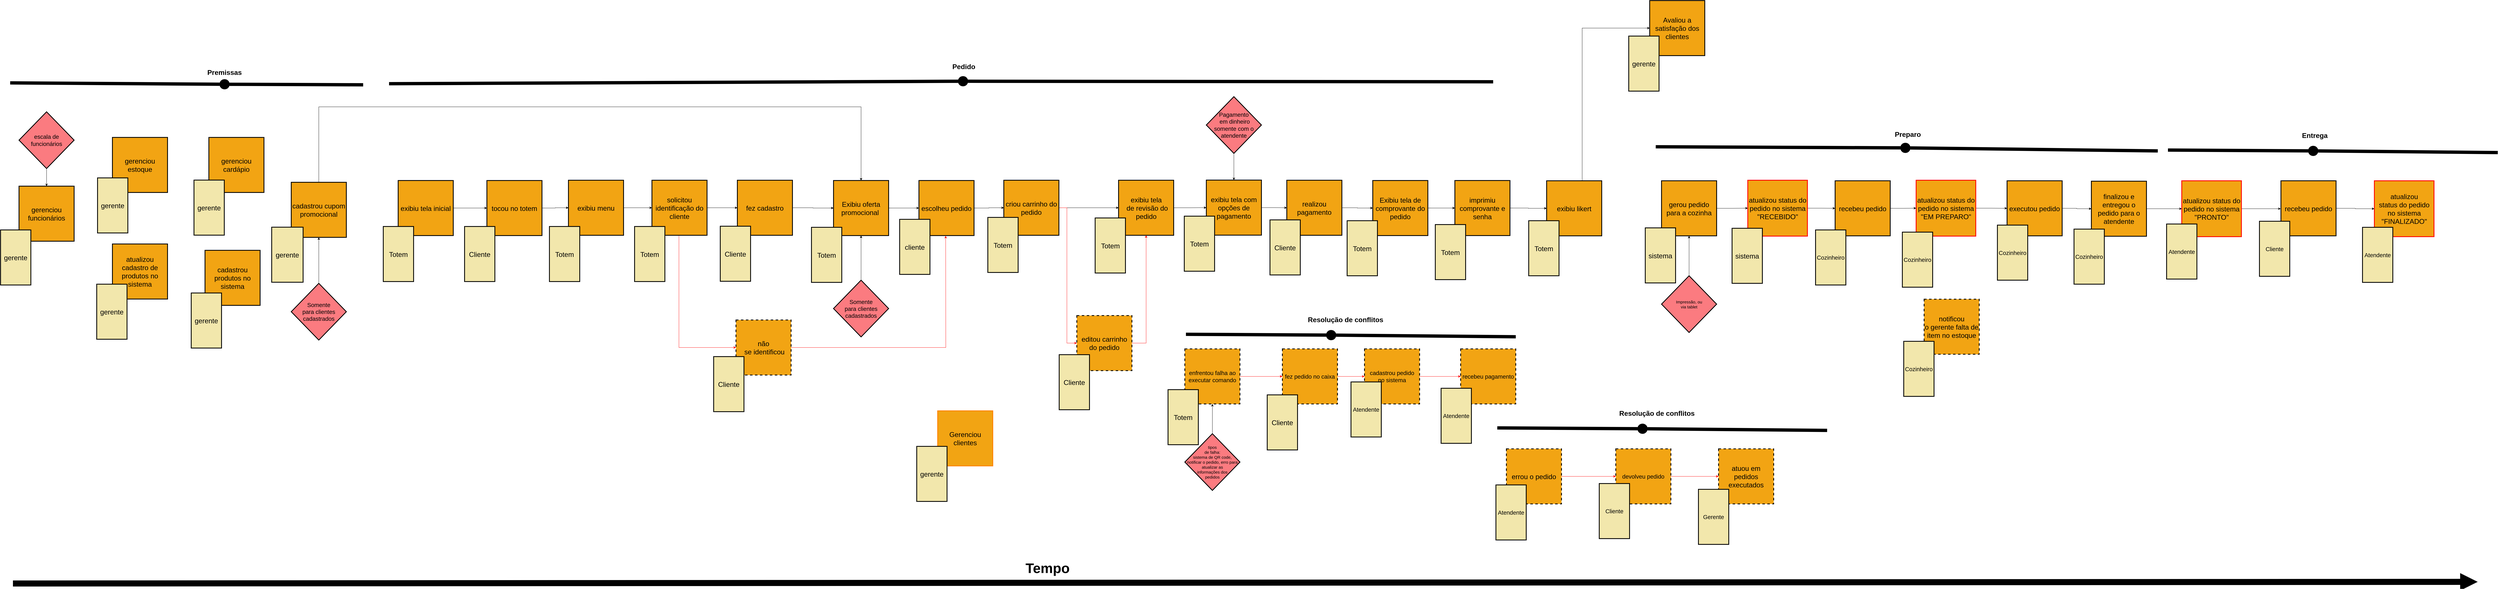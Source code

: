 <mxfile version="22.0.0" type="device">
  <diagram id="tcJoGeuxI8kGtLN16Q2e" name="Página-1">
    <mxGraphModel dx="16467" dy="5467" grid="0" gridSize="10" guides="1" tooltips="1" connect="1" arrows="1" fold="1" page="1" pageScale="1" pageWidth="1169" pageHeight="827" math="0" shadow="0">
      <root>
        <mxCell id="0" />
        <mxCell id="1" parent="0" />
        <mxCell id="pGkirFBkEj9R97IxPver-1" style="edgeStyle=orthogonalEdgeStyle;rounded=0;orthogonalLoop=1;jettySize=auto;html=1;" edge="1" parent="1" source="pGkirFBkEj9R97IxPver-3" target="pGkirFBkEj9R97IxPver-38">
          <mxGeometry relative="1" as="geometry" />
        </mxCell>
        <mxCell id="pGkirFBkEj9R97IxPver-2" style="edgeStyle=orthogonalEdgeStyle;rounded=0;orthogonalLoop=1;jettySize=auto;html=1;entryX=0;entryY=0.5;entryDx=0;entryDy=0;strokeColor=#FF0000;" edge="1" parent="1" source="pGkirFBkEj9R97IxPver-3" target="pGkirFBkEj9R97IxPver-40">
          <mxGeometry relative="1" as="geometry">
            <Array as="points">
              <mxPoint x="-3418" y="1303" />
            </Array>
          </mxGeometry>
        </mxCell>
        <mxCell id="pGkirFBkEj9R97IxPver-3" value="solicitou identificação do cliente" style="rounded=0;whiteSpace=wrap;html=1;fontSize=25;strokeWidth=3;fillColor=#f2a413;gradientColor=none;strokeColor=#000000;" vertex="1" parent="1">
          <mxGeometry x="-3516" y="695.5" width="200" height="200" as="geometry" />
        </mxCell>
        <mxCell id="pGkirFBkEj9R97IxPver-4" value="recebeu pagamento" style="rounded=0;whiteSpace=wrap;html=1;fontSize=21;strokeWidth=3;fillColor=#f2a413;fontStyle=0;strokeColor=#000000;dashed=1;" vertex="1" parent="1">
          <mxGeometry x="-581" y="1308" width="200" height="200" as="geometry" />
        </mxCell>
        <mxCell id="pGkirFBkEj9R97IxPver-5" style="edgeStyle=orthogonalEdgeStyle;rounded=0;orthogonalLoop=1;jettySize=auto;html=1;entryX=0;entryY=0.5;entryDx=0;entryDy=0;strokeColor=#FF0000;" edge="1" parent="1" source="pGkirFBkEj9R97IxPver-6" target="pGkirFBkEj9R97IxPver-4">
          <mxGeometry relative="1" as="geometry" />
        </mxCell>
        <mxCell id="pGkirFBkEj9R97IxPver-6" value="cadastrou pedido&lt;br&gt;no sistema" style="rounded=0;whiteSpace=wrap;html=1;fontSize=21;strokeWidth=3;fillColor=#f2a413;fontStyle=0;strokeColor=#000000;dashed=1;" vertex="1" parent="1">
          <mxGeometry x="-930" y="1308" width="200" height="200" as="geometry" />
        </mxCell>
        <mxCell id="pGkirFBkEj9R97IxPver-7" style="edgeStyle=orthogonalEdgeStyle;rounded=0;orthogonalLoop=1;jettySize=auto;html=1;" edge="1" parent="1" source="pGkirFBkEj9R97IxPver-8" target="pGkirFBkEj9R97IxPver-31">
          <mxGeometry relative="1" as="geometry" />
        </mxCell>
        <mxCell id="pGkirFBkEj9R97IxPver-8" value="recebeu pedido" style="rounded=0;whiteSpace=wrap;html=1;fontSize=25;strokeWidth=3;fillColor=#f2a413;fontStyle=0;strokeColor=#000000;" vertex="1" parent="1">
          <mxGeometry x="2396" y="697.5" width="200" height="200" as="geometry" />
        </mxCell>
        <mxCell id="pGkirFBkEj9R97IxPver-9" style="edgeStyle=orthogonalEdgeStyle;rounded=0;orthogonalLoop=1;jettySize=auto;html=1;entryX=0;entryY=0.5;entryDx=0;entryDy=0;" edge="1" parent="1" source="pGkirFBkEj9R97IxPver-10" target="pGkirFBkEj9R97IxPver-120">
          <mxGeometry relative="1" as="geometry" />
        </mxCell>
        <mxCell id="pGkirFBkEj9R97IxPver-10" value="&lt;div style=&quot;font-size: 25px&quot;&gt;&lt;span style=&quot;background-color: initial;&quot;&gt;exibiu tela inicial&lt;/span&gt;&lt;br&gt;&lt;/div&gt;" style="rounded=0;whiteSpace=wrap;html=1;fontSize=25;strokeWidth=3;fillColor=#f2a413;fontStyle=0;strokeColor=#000000;" vertex="1" parent="1">
          <mxGeometry x="-4437" y="696.5" width="200" height="200" as="geometry" />
        </mxCell>
        <mxCell id="pGkirFBkEj9R97IxPver-11" style="edgeStyle=orthogonalEdgeStyle;rounded=0;orthogonalLoop=1;jettySize=auto;html=1;entryX=0;entryY=0.5;entryDx=0;entryDy=0;strokeColor=#FF0000;" edge="1" parent="1" source="pGkirFBkEj9R97IxPver-12" target="pGkirFBkEj9R97IxPver-56">
          <mxGeometry relative="1" as="geometry" />
        </mxCell>
        <mxCell id="pGkirFBkEj9R97IxPver-12" value="devolveu pedido" style="rounded=0;whiteSpace=wrap;html=1;fontSize=21;strokeWidth=3;fillColor=#f2a413;fontStyle=0;strokeColor=#000000;dashed=1;" vertex="1" parent="1">
          <mxGeometry x="-18" y="1671" width="200" height="200" as="geometry" />
        </mxCell>
        <mxCell id="pGkirFBkEj9R97IxPver-13" value="&lt;div style=&quot;font-size: 25px;&quot;&gt;atualizou cadastro de produtos no sistema&lt;/div&gt;" style="rounded=0;whiteSpace=wrap;html=1;fontSize=25;strokeWidth=3;fillColor=#f2a413;fontStyle=0;strokeColor=#000000;" vertex="1" parent="1">
          <mxGeometry x="-5474" y="927" width="200" height="200" as="geometry" />
        </mxCell>
        <mxCell id="pGkirFBkEj9R97IxPver-14" style="edgeStyle=orthogonalEdgeStyle;rounded=0;orthogonalLoop=1;jettySize=auto;html=1;entryX=0;entryY=0.5;entryDx=0;entryDy=0;" edge="1" parent="1" source="pGkirFBkEj9R97IxPver-15" target="pGkirFBkEj9R97IxPver-46">
          <mxGeometry relative="1" as="geometry" />
        </mxCell>
        <mxCell id="pGkirFBkEj9R97IxPver-15" value="&lt;div style=&quot;font-size: 25px;&quot;&gt;Exibiu tela de comprovante do pedido&lt;/div&gt;" style="rounded=0;whiteSpace=wrap;html=1;fontSize=25;strokeWidth=3;fillColor=#f2a413;fontStyle=0;strokeColor=#000000;" vertex="1" parent="1">
          <mxGeometry x="-900" y="696.5" width="200" height="200" as="geometry" />
        </mxCell>
        <mxCell id="pGkirFBkEj9R97IxPver-16" value="notificou &lt;br&gt;o gerente falta de item no estoque" style="rounded=0;whiteSpace=wrap;html=1;fontSize=25;strokeWidth=3;fillColor=#f2a413;fontStyle=0;dashed=1;" vertex="1" parent="1">
          <mxGeometry x="1101" y="1127.5" width="200" height="200" as="geometry" />
        </mxCell>
        <mxCell id="pGkirFBkEj9R97IxPver-17" style="edgeStyle=orthogonalEdgeStyle;rounded=0;orthogonalLoop=1;jettySize=auto;html=1;" edge="1" parent="1" source="pGkirFBkEj9R97IxPver-18" target="pGkirFBkEj9R97IxPver-131">
          <mxGeometry relative="1" as="geometry" />
        </mxCell>
        <mxCell id="pGkirFBkEj9R97IxPver-18" value="Exibiu oferta promocional&amp;nbsp;" style="rounded=0;whiteSpace=wrap;html=1;fontSize=25;strokeWidth=3;fillColor=#f2a413;fontStyle=0;strokeColor=#000000;" vertex="1" parent="1">
          <mxGeometry x="-2857" y="696.5" width="200" height="200" as="geometry" />
        </mxCell>
        <mxCell id="pGkirFBkEj9R97IxPver-19" style="edgeStyle=orthogonalEdgeStyle;rounded=0;orthogonalLoop=1;jettySize=auto;html=1;entryX=0;entryY=0.5;entryDx=0;entryDy=0;strokeColor=#FF0000;" edge="1" parent="1" source="pGkirFBkEj9R97IxPver-20" target="pGkirFBkEj9R97IxPver-143">
          <mxGeometry relative="1" as="geometry" />
        </mxCell>
        <mxCell id="pGkirFBkEj9R97IxPver-20" value="enfrentou falha ao executar comando" style="rounded=0;whiteSpace=wrap;html=1;fontSize=21;strokeWidth=3;fillColor=#f2a413;fontStyle=0;strokeColor=#000000;dashed=1;" vertex="1" parent="1">
          <mxGeometry x="-1582" y="1308" width="200" height="200" as="geometry" />
        </mxCell>
        <mxCell id="pGkirFBkEj9R97IxPver-21" style="edgeStyle=orthogonalEdgeStyle;rounded=0;orthogonalLoop=1;jettySize=auto;html=1;entryX=0.5;entryY=1;entryDx=0;entryDy=0;strokeColor=#FF0000;" edge="1" parent="1" source="pGkirFBkEj9R97IxPver-22" target="pGkirFBkEj9R97IxPver-44">
          <mxGeometry relative="1" as="geometry">
            <Array as="points">
              <mxPoint x="-1722" y="1287" />
            </Array>
          </mxGeometry>
        </mxCell>
        <mxCell id="pGkirFBkEj9R97IxPver-22" value="&lt;div style=&quot;font-size: 25px;&quot;&gt;editou carrinho do pedido&lt;/div&gt;" style="rounded=0;whiteSpace=wrap;html=1;fontSize=25;strokeWidth=3;fillColor=#f2a413;fontStyle=0;strokeColor=#000000;dashed=1;" vertex="1" parent="1">
          <mxGeometry x="-1974" y="1187" width="200" height="200" as="geometry" />
        </mxCell>
        <mxCell id="pGkirFBkEj9R97IxPver-23" style="edgeStyle=orthogonalEdgeStyle;rounded=0;orthogonalLoop=1;jettySize=auto;html=1;" edge="1" parent="1" source="pGkirFBkEj9R97IxPver-24" target="pGkirFBkEj9R97IxPver-3">
          <mxGeometry relative="1" as="geometry" />
        </mxCell>
        <mxCell id="pGkirFBkEj9R97IxPver-24" value="exibiu menu" style="rounded=0;whiteSpace=wrap;html=1;fontSize=25;strokeWidth=3;fillColor=#f2a413;fontStyle=0;strokeColor=#000000;" vertex="1" parent="1">
          <mxGeometry x="-3819" y="695.5" width="200" height="200" as="geometry" />
        </mxCell>
        <mxCell id="pGkirFBkEj9R97IxPver-25" style="edgeStyle=orthogonalEdgeStyle;rounded=0;orthogonalLoop=1;jettySize=auto;html=1;" edge="1" parent="1" source="pGkirFBkEj9R97IxPver-26" target="pGkirFBkEj9R97IxPver-61">
          <mxGeometry relative="1" as="geometry" />
        </mxCell>
        <mxCell id="pGkirFBkEj9R97IxPver-26" value="atualizou&amp;nbsp;status do pedido no sistema&lt;br&gt;&quot;RECEBIDO&quot;" style="rounded=0;whiteSpace=wrap;html=1;fontSize=25;strokeWidth=3;fillColor=#f2a413;strokeColor=#FF0000;fontStyle=0" vertex="1" parent="1">
          <mxGeometry x="461" y="695.5" width="216.5" height="203" as="geometry" />
        </mxCell>
        <mxCell id="pGkirFBkEj9R97IxPver-27" style="edgeStyle=orthogonalEdgeStyle;rounded=0;orthogonalLoop=1;jettySize=auto;html=1;entryX=0;entryY=0.5;entryDx=0;entryDy=0;" edge="1" parent="1" source="pGkirFBkEj9R97IxPver-28" target="pGkirFBkEj9R97IxPver-59">
          <mxGeometry relative="1" as="geometry" />
        </mxCell>
        <mxCell id="pGkirFBkEj9R97IxPver-28" value="atualizou&amp;nbsp;status do pedido no sistema&lt;br&gt;&quot;EM PREPARO&quot;" style="rounded=0;whiteSpace=wrap;html=1;fontSize=25;strokeWidth=3;fillColor=#f2a413;strokeColor=#FF0000;fontStyle=0" vertex="1" parent="1">
          <mxGeometry x="1072" y="695.5" width="216.5" height="203" as="geometry" />
        </mxCell>
        <mxCell id="pGkirFBkEj9R97IxPver-29" style="edgeStyle=orthogonalEdgeStyle;rounded=0;orthogonalLoop=1;jettySize=auto;html=1;" edge="1" parent="1" source="pGkirFBkEj9R97IxPver-30">
          <mxGeometry relative="1" as="geometry">
            <mxPoint x="2395.0" y="799" as="targetPoint" />
          </mxGeometry>
        </mxCell>
        <mxCell id="pGkirFBkEj9R97IxPver-30" value="atualizou status do pedido no sistema&lt;br&gt;&quot;PRONTO&quot;" style="rounded=0;whiteSpace=wrap;html=1;fontSize=25;strokeWidth=3;fillColor=#f2a413;strokeColor=#FF0000;fontStyle=0" vertex="1" parent="1">
          <mxGeometry x="2036" y="697.5" width="216.5" height="203" as="geometry" />
        </mxCell>
        <mxCell id="pGkirFBkEj9R97IxPver-31" value="atualizou&lt;br&gt;status do pedido no sistema&lt;br&gt;&quot;FINALIZADO&quot;" style="rounded=0;whiteSpace=wrap;html=1;fontSize=25;strokeWidth=3;fillColor=#f2a413;strokeColor=#FF0000;fontStyle=0" vertex="1" parent="1">
          <mxGeometry x="2735" y="697.5" width="216.5" height="203" as="geometry" />
        </mxCell>
        <mxCell id="pGkirFBkEj9R97IxPver-32" style="edgeStyle=orthogonalEdgeStyle;rounded=0;orthogonalLoop=1;jettySize=auto;html=1;entryX=0;entryY=0.5;entryDx=0;entryDy=0;" edge="1" parent="1" source="pGkirFBkEj9R97IxPver-33" target="pGkirFBkEj9R97IxPver-101">
          <mxGeometry relative="1" as="geometry">
            <Array as="points">
              <mxPoint x="-140" y="143" />
            </Array>
          </mxGeometry>
        </mxCell>
        <mxCell id="pGkirFBkEj9R97IxPver-33" value="exibiu likert" style="rounded=0;whiteSpace=wrap;html=1;fontSize=25;strokeWidth=3;fillColor=#f2a413;fontStyle=0;strokeColor=#000000;" vertex="1" parent="1">
          <mxGeometry x="-269" y="697.5" width="200" height="200" as="geometry" />
        </mxCell>
        <mxCell id="pGkirFBkEj9R97IxPver-34" value="Gerenciou&lt;br&gt;clientes" style="rounded=0;whiteSpace=wrap;html=1;fontSize=25;strokeWidth=3;fillColor=#f2a413;fontStyle=0;strokeColor=#FF8000;" vertex="1" parent="1">
          <mxGeometry x="-2479" y="1533" width="200" height="200" as="geometry" />
        </mxCell>
        <mxCell id="pGkirFBkEj9R97IxPver-35" style="edgeStyle=orthogonalEdgeStyle;rounded=0;orthogonalLoop=1;jettySize=auto;html=1;entryX=0;entryY=0.5;entryDx=0;entryDy=0;" edge="1" parent="1" source="pGkirFBkEj9R97IxPver-36" target="pGkirFBkEj9R97IxPver-30">
          <mxGeometry relative="1" as="geometry" />
        </mxCell>
        <mxCell id="pGkirFBkEj9R97IxPver-36" value="finalizou e entregou o pedido para o atendente" style="rounded=0;whiteSpace=wrap;html=1;fontSize=25;strokeWidth=3;fillColor=#f2a413;fontStyle=0;strokeColor=#000000;" vertex="1" parent="1">
          <mxGeometry x="1708" y="699" width="200" height="200" as="geometry" />
        </mxCell>
        <mxCell id="pGkirFBkEj9R97IxPver-37" style="edgeStyle=orthogonalEdgeStyle;rounded=0;orthogonalLoop=1;jettySize=auto;html=1;" edge="1" parent="1" source="pGkirFBkEj9R97IxPver-38" target="pGkirFBkEj9R97IxPver-18">
          <mxGeometry relative="1" as="geometry" />
        </mxCell>
        <mxCell id="pGkirFBkEj9R97IxPver-38" value="fez cadastro" style="rounded=0;whiteSpace=wrap;html=1;fontSize=25;strokeWidth=3;fillColor=#f2a413;strokeColor=#000000;" vertex="1" parent="1">
          <mxGeometry x="-3206" y="695.5" width="200" height="200" as="geometry" />
        </mxCell>
        <mxCell id="pGkirFBkEj9R97IxPver-39" style="edgeStyle=orthogonalEdgeStyle;rounded=0;orthogonalLoop=1;jettySize=auto;html=1;strokeColor=#FF0000;" edge="1" parent="1" source="pGkirFBkEj9R97IxPver-40">
          <mxGeometry relative="1" as="geometry">
            <mxPoint x="-2450.0" y="897.5" as="targetPoint" />
          </mxGeometry>
        </mxCell>
        <mxCell id="pGkirFBkEj9R97IxPver-40" value="não&lt;br&gt;&amp;nbsp;se identificou" style="rounded=0;whiteSpace=wrap;html=1;fontSize=25;strokeWidth=3;fillColor=#f2a413;strokeColor=#000000;dashed=1;" vertex="1" parent="1">
          <mxGeometry x="-3211" y="1203" width="200" height="200" as="geometry" />
        </mxCell>
        <mxCell id="pGkirFBkEj9R97IxPver-41" style="edgeStyle=orthogonalEdgeStyle;rounded=0;orthogonalLoop=1;jettySize=auto;html=1;" edge="1" parent="1" source="pGkirFBkEj9R97IxPver-42" target="pGkirFBkEj9R97IxPver-15">
          <mxGeometry relative="1" as="geometry" />
        </mxCell>
        <mxCell id="pGkirFBkEj9R97IxPver-42" value="realizou pagamento" style="rounded=0;whiteSpace=wrap;html=1;fontSize=25;strokeWidth=3;fillColor=#f2a413;strokeColor=#000000;" vertex="1" parent="1">
          <mxGeometry x="-1212" y="695.5" width="200" height="200" as="geometry" />
        </mxCell>
        <mxCell id="pGkirFBkEj9R97IxPver-43" style="edgeStyle=orthogonalEdgeStyle;rounded=0;orthogonalLoop=1;jettySize=auto;html=1;entryX=0;entryY=0.5;entryDx=0;entryDy=0;" edge="1" parent="1" source="pGkirFBkEj9R97IxPver-44" target="pGkirFBkEj9R97IxPver-48">
          <mxGeometry relative="1" as="geometry" />
        </mxCell>
        <mxCell id="pGkirFBkEj9R97IxPver-44" value="exibiu tela&lt;br&gt;&amp;nbsp;de revisão do pedido" style="rounded=0;whiteSpace=wrap;html=1;fontSize=25;strokeWidth=3;fillColor=#f2a413;strokeColor=#000000;" vertex="1" parent="1">
          <mxGeometry x="-1822.5" y="695.5" width="200" height="200" as="geometry" />
        </mxCell>
        <mxCell id="pGkirFBkEj9R97IxPver-45" style="edgeStyle=orthogonalEdgeStyle;rounded=0;orthogonalLoop=1;jettySize=auto;html=1;" edge="1" parent="1" source="pGkirFBkEj9R97IxPver-46" target="pGkirFBkEj9R97IxPver-33">
          <mxGeometry relative="1" as="geometry" />
        </mxCell>
        <mxCell id="pGkirFBkEj9R97IxPver-46" value="imprimiu comprovante e senha" style="rounded=0;whiteSpace=wrap;html=1;fontSize=25;strokeWidth=3;fillColor=#f2a413;strokeColor=#000000;" vertex="1" parent="1">
          <mxGeometry x="-602" y="696.5" width="200" height="200" as="geometry" />
        </mxCell>
        <mxCell id="pGkirFBkEj9R97IxPver-47" style="edgeStyle=orthogonalEdgeStyle;rounded=0;orthogonalLoop=1;jettySize=auto;html=1;" edge="1" parent="1" source="pGkirFBkEj9R97IxPver-48" target="pGkirFBkEj9R97IxPver-42">
          <mxGeometry relative="1" as="geometry" />
        </mxCell>
        <mxCell id="pGkirFBkEj9R97IxPver-48" value="exibiu tela com opções de pagamento" style="rounded=0;whiteSpace=wrap;html=1;fontSize=25;strokeWidth=3;fillColor=#f2a413;strokeColor=#000000;" vertex="1" parent="1">
          <mxGeometry x="-1504" y="695" width="200" height="200" as="geometry" />
        </mxCell>
        <mxCell id="pGkirFBkEj9R97IxPver-49" style="edgeStyle=orthogonalEdgeStyle;rounded=0;orthogonalLoop=1;jettySize=auto;html=1;" edge="1" parent="1" source="pGkirFBkEj9R97IxPver-50" target="pGkirFBkEj9R97IxPver-26">
          <mxGeometry relative="1" as="geometry" />
        </mxCell>
        <mxCell id="pGkirFBkEj9R97IxPver-50" value="gerou pedido para a cozinha" style="rounded=0;whiteSpace=wrap;html=1;fontSize=25;strokeWidth=3;fillColor=#f2a413;strokeColor=#000000;" vertex="1" parent="1">
          <mxGeometry x="148" y="697.5" width="200" height="200" as="geometry" />
        </mxCell>
        <mxCell id="pGkirFBkEj9R97IxPver-51" style="edgeStyle=orthogonalEdgeStyle;rounded=0;orthogonalLoop=1;jettySize=auto;html=1;strokeColor=#FF0000;" edge="1" parent="1" source="pGkirFBkEj9R97IxPver-52" target="pGkirFBkEj9R97IxPver-12">
          <mxGeometry relative="1" as="geometry" />
        </mxCell>
        <mxCell id="pGkirFBkEj9R97IxPver-52" value="errou o pedido" style="rounded=0;whiteSpace=wrap;html=1;fontSize=25;strokeWidth=3;fillColor=#f2a413;dashed=1;" vertex="1" parent="1">
          <mxGeometry x="-415" y="1671" width="200" height="200" as="geometry" />
        </mxCell>
        <mxCell id="pGkirFBkEj9R97IxPver-53" style="edgeStyle=orthogonalEdgeStyle;rounded=0;orthogonalLoop=1;jettySize=auto;html=1;entryX=0.5;entryY=0;entryDx=0;entryDy=0;" edge="1" parent="1" source="pGkirFBkEj9R97IxPver-54" target="pGkirFBkEj9R97IxPver-18">
          <mxGeometry relative="1" as="geometry">
            <Array as="points">
              <mxPoint x="-4725" y="429" />
              <mxPoint x="-2757" y="429" />
            </Array>
          </mxGeometry>
        </mxCell>
        <mxCell id="pGkirFBkEj9R97IxPver-54" value="cadastrou cupom promocional" style="rounded=0;whiteSpace=wrap;html=1;fontSize=25;strokeWidth=3;fillColor=#f2a413;strokeColor=#000000;" vertex="1" parent="1">
          <mxGeometry x="-4825" y="703" width="200" height="200" as="geometry" />
        </mxCell>
        <mxCell id="pGkirFBkEj9R97IxPver-55" value="gerenciou funcionários" style="rounded=0;whiteSpace=wrap;html=1;fontSize=25;strokeWidth=3;fillColor=#f2a413;strokeColor=#000000;" vertex="1" parent="1">
          <mxGeometry x="-5813" y="717" width="200" height="200" as="geometry" />
        </mxCell>
        <mxCell id="pGkirFBkEj9R97IxPver-56" value="atuou em pedidos executados" style="rounded=0;whiteSpace=wrap;html=1;fontSize=25;strokeWidth=3;fillColor=#f2a413;dashed=1;" vertex="1" parent="1">
          <mxGeometry x="355" y="1671" width="200" height="200" as="geometry" />
        </mxCell>
        <mxCell id="pGkirFBkEj9R97IxPver-57" value="gerenciou estoque" style="rounded=0;whiteSpace=wrap;html=1;fontSize=25;strokeWidth=3;fillColor=#f2a413;strokeColor=#000000;" vertex="1" parent="1">
          <mxGeometry x="-5474" y="540" width="200" height="200" as="geometry" />
        </mxCell>
        <mxCell id="pGkirFBkEj9R97IxPver-58" style="edgeStyle=orthogonalEdgeStyle;rounded=0;orthogonalLoop=1;jettySize=auto;html=1;entryX=0;entryY=0.5;entryDx=0;entryDy=0;" edge="1" parent="1" source="pGkirFBkEj9R97IxPver-59" target="pGkirFBkEj9R97IxPver-36">
          <mxGeometry relative="1" as="geometry" />
        </mxCell>
        <mxCell id="pGkirFBkEj9R97IxPver-59" value="executou pedido" style="rounded=0;whiteSpace=wrap;html=1;fontSize=25;strokeWidth=3;fillColor=#f2a413;strokeColor=#000000;" vertex="1" parent="1">
          <mxGeometry x="1402" y="697.5" width="200" height="200" as="geometry" />
        </mxCell>
        <mxCell id="pGkirFBkEj9R97IxPver-60" style="edgeStyle=orthogonalEdgeStyle;rounded=0;orthogonalLoop=1;jettySize=auto;html=1;entryX=0;entryY=0.5;entryDx=0;entryDy=0;" edge="1" parent="1" source="pGkirFBkEj9R97IxPver-61" target="pGkirFBkEj9R97IxPver-28">
          <mxGeometry relative="1" as="geometry" />
        </mxCell>
        <mxCell id="pGkirFBkEj9R97IxPver-61" value="recebeu pedido" style="rounded=0;whiteSpace=wrap;html=1;fontSize=25;strokeWidth=3;fillColor=#f2a413;strokeColor=#000000;" vertex="1" parent="1">
          <mxGeometry x="778" y="697.5" width="200" height="200" as="geometry" />
        </mxCell>
        <mxCell id="pGkirFBkEj9R97IxPver-62" style="edgeStyle=orthogonalEdgeStyle;rounded=0;orthogonalLoop=1;jettySize=auto;html=1;entryX=0;entryY=0.5;entryDx=0;entryDy=0;" edge="1" parent="1" source="pGkirFBkEj9R97IxPver-64" target="pGkirFBkEj9R97IxPver-44">
          <mxGeometry relative="1" as="geometry" />
        </mxCell>
        <mxCell id="pGkirFBkEj9R97IxPver-63" style="edgeStyle=orthogonalEdgeStyle;rounded=0;orthogonalLoop=1;jettySize=auto;html=1;entryX=0;entryY=0.5;entryDx=0;entryDy=0;strokeColor=#FF0000;" edge="1" parent="1" source="pGkirFBkEj9R97IxPver-64" target="pGkirFBkEj9R97IxPver-22">
          <mxGeometry relative="1" as="geometry">
            <Array as="points">
              <mxPoint x="-2010" y="796" />
              <mxPoint x="-2010" y="1287" />
            </Array>
          </mxGeometry>
        </mxCell>
        <mxCell id="pGkirFBkEj9R97IxPver-64" value="criou carrinho do pedido" style="rounded=0;whiteSpace=wrap;html=1;fontSize=25;strokeWidth=3;fillColor=#f2a413;strokeColor=#000000;" vertex="1" parent="1">
          <mxGeometry x="-2239" y="695.5" width="200" height="200" as="geometry" />
        </mxCell>
        <mxCell id="pGkirFBkEj9R97IxPver-65" value="gerenciou cardápio" style="rounded=0;whiteSpace=wrap;html=1;fontSize=25;strokeWidth=3;fillColor=#f2a413;strokeColor=#000000;" vertex="1" parent="1">
          <mxGeometry x="-5124" y="540" width="200" height="200" as="geometry" />
        </mxCell>
        <mxCell id="pGkirFBkEj9R97IxPver-66" value="cadastrou produtos no sistema" style="rounded=0;whiteSpace=wrap;html=1;fontSize=25;strokeWidth=3;fillColor=#f2a413;strokeColor=#000000;" vertex="1" parent="1">
          <mxGeometry x="-5138" y="950" width="200" height="200" as="geometry" />
        </mxCell>
        <mxCell id="pGkirFBkEj9R97IxPver-67" value="gerente" style="rounded=0;whiteSpace=wrap;html=1;fontSize=25;strokeWidth=3;fillColor=#f2e7ac;" vertex="1" parent="1">
          <mxGeometry x="-5528" y="687" width="110" height="200" as="geometry" />
        </mxCell>
        <mxCell id="pGkirFBkEj9R97IxPver-68" value="gerente" style="rounded=0;whiteSpace=wrap;html=1;fontSize=25;strokeWidth=3;fillColor=#f2e7ac;" vertex="1" parent="1">
          <mxGeometry x="-5178" y="695" width="110" height="200" as="geometry" />
        </mxCell>
        <mxCell id="pGkirFBkEj9R97IxPver-69" value="gerente" style="rounded=0;whiteSpace=wrap;html=1;fontSize=25;strokeWidth=3;fillColor=#f2e7ac;" vertex="1" parent="1">
          <mxGeometry x="-5188" y="1105" width="110" height="200" as="geometry" />
        </mxCell>
        <mxCell id="pGkirFBkEj9R97IxPver-70" value="gerente" style="rounded=0;whiteSpace=wrap;html=1;fontSize=25;strokeWidth=3;fillColor=#f2e7ac;" vertex="1" parent="1">
          <mxGeometry x="-5531" y="1073" width="110" height="200" as="geometry" />
        </mxCell>
        <mxCell id="pGkirFBkEj9R97IxPver-71" value="Totem" style="rounded=0;whiteSpace=wrap;html=1;fontSize=25;strokeWidth=3;fillColor=#f2e7ac;" vertex="1" parent="1">
          <mxGeometry x="-4491" y="863.5" width="110" height="200" as="geometry" />
        </mxCell>
        <mxCell id="pGkirFBkEj9R97IxPver-72" value="Totem" style="rounded=0;whiteSpace=wrap;html=1;fontSize=25;strokeWidth=3;fillColor=#f2e7ac;" vertex="1" parent="1">
          <mxGeometry x="-3579" y="863.5" width="110" height="200" as="geometry" />
        </mxCell>
        <mxCell id="pGkirFBkEj9R97IxPver-73" value="Cliente" style="rounded=0;whiteSpace=wrap;html=1;fontSize=25;strokeWidth=3;fillColor=#f2e7ac;" vertex="1" parent="1">
          <mxGeometry x="-3268" y="862.5" width="110" height="200" as="geometry" />
        </mxCell>
        <mxCell id="pGkirFBkEj9R97IxPver-74" value="gerente" style="rounded=0;whiteSpace=wrap;html=1;fontSize=25;strokeWidth=3;fillColor=#f2e7ac;" vertex="1" parent="1">
          <mxGeometry x="-4896" y="866" width="114" height="200" as="geometry" />
        </mxCell>
        <mxCell id="pGkirFBkEj9R97IxPver-75" value="gerente" style="rounded=0;whiteSpace=wrap;html=1;fontSize=25;strokeWidth=3;fillColor=#f2e7ac;" vertex="1" parent="1">
          <mxGeometry x="-2555" y="1662" width="110" height="200" as="geometry" />
        </mxCell>
        <mxCell id="pGkirFBkEj9R97IxPver-76" value="gerente" style="rounded=0;whiteSpace=wrap;html=1;fontSize=25;strokeWidth=3;fillColor=#f2e7ac;" vertex="1" parent="1">
          <mxGeometry x="-5880" y="876" width="110" height="200" as="geometry" />
        </mxCell>
        <mxCell id="pGkirFBkEj9R97IxPver-77" value="Cliente" style="rounded=0;whiteSpace=wrap;html=1;fontSize=25;strokeWidth=3;fillColor=#f2e7ac;" vertex="1" parent="1">
          <mxGeometry x="-3292" y="1336" width="110" height="200" as="geometry" />
        </mxCell>
        <mxCell id="pGkirFBkEj9R97IxPver-78" value="Totem" style="rounded=0;whiteSpace=wrap;html=1;fontSize=25;strokeWidth=3;fillColor=#f2e7ac;" vertex="1" parent="1">
          <mxGeometry x="-2937" y="866.5" width="110" height="200" as="geometry" />
        </mxCell>
        <mxCell id="pGkirFBkEj9R97IxPver-79" style="edgeStyle=orthogonalEdgeStyle;rounded=0;orthogonalLoop=1;jettySize=auto;html=1;entryX=0.5;entryY=1;entryDx=0;entryDy=0;" edge="1" parent="1" source="pGkirFBkEj9R97IxPver-80" target="pGkirFBkEj9R97IxPver-18">
          <mxGeometry relative="1" as="geometry" />
        </mxCell>
        <mxCell id="pGkirFBkEj9R97IxPver-80" value="Somente &lt;br&gt;para clientes &lt;br&gt;cadastrados" style="rhombus;whiteSpace=wrap;html=1;fontSize=21;strokeWidth=3;fillColor=#fb7b80;" vertex="1" parent="1">
          <mxGeometry x="-2857" y="1058.5" width="200" height="206" as="geometry" />
        </mxCell>
        <mxCell id="pGkirFBkEj9R97IxPver-81" style="edgeStyle=orthogonalEdgeStyle;rounded=0;orthogonalLoop=1;jettySize=auto;html=1;" edge="1" parent="1" source="pGkirFBkEj9R97IxPver-82" target="pGkirFBkEj9R97IxPver-54">
          <mxGeometry relative="1" as="geometry" />
        </mxCell>
        <mxCell id="pGkirFBkEj9R97IxPver-82" value="Somente &lt;br&gt;para clientes &lt;br&gt;cadastrados" style="rhombus;whiteSpace=wrap;html=1;fontSize=21;strokeWidth=3;fillColor=#fb7b80;" vertex="1" parent="1">
          <mxGeometry x="-4825" y="1070" width="200" height="206" as="geometry" />
        </mxCell>
        <mxCell id="pGkirFBkEj9R97IxPver-83" style="edgeStyle=orthogonalEdgeStyle;rounded=0;orthogonalLoop=1;jettySize=auto;html=1;" edge="1" parent="1" source="pGkirFBkEj9R97IxPver-84" target="pGkirFBkEj9R97IxPver-55">
          <mxGeometry relative="1" as="geometry" />
        </mxCell>
        <mxCell id="pGkirFBkEj9R97IxPver-84" value="escala de funcionários" style="rhombus;whiteSpace=wrap;html=1;fontSize=21;strokeWidth=3;fillColor=#fb7b80;" vertex="1" parent="1">
          <mxGeometry x="-5813" y="447" width="200" height="206" as="geometry" />
        </mxCell>
        <mxCell id="pGkirFBkEj9R97IxPver-85" value="Totem" style="rounded=0;whiteSpace=wrap;html=1;fontSize=25;strokeWidth=3;fillColor=#f2e7ac;" vertex="1" parent="1">
          <mxGeometry x="-2297" y="830.5" width="110" height="200" as="geometry" />
        </mxCell>
        <mxCell id="pGkirFBkEj9R97IxPver-86" value="Totem" style="rounded=0;whiteSpace=wrap;html=1;fontSize=25;strokeWidth=3;fillColor=#f2e7ac;" vertex="1" parent="1">
          <mxGeometry x="-1907.5" y="832.5" width="110" height="200" as="geometry" />
        </mxCell>
        <mxCell id="pGkirFBkEj9R97IxPver-87" style="edgeStyle=orthogonalEdgeStyle;rounded=0;orthogonalLoop=1;jettySize=auto;html=1;" edge="1" parent="1" source="pGkirFBkEj9R97IxPver-88" target="pGkirFBkEj9R97IxPver-20">
          <mxGeometry relative="1" as="geometry" />
        </mxCell>
        <mxCell id="pGkirFBkEj9R97IxPver-88" value="&lt;font style=&quot;font-size: 15px;&quot;&gt;tipos &lt;br&gt;de falha: &lt;br style=&quot;&quot;&gt;sistema de QR code, &lt;br&gt;notificar o pedido, erro para atualizar as &lt;br&gt;informações dos &lt;br&gt;pedidos&lt;/font&gt;" style="rhombus;whiteSpace=wrap;html=1;fontSize=13;strokeWidth=3;fillColor=#fb7b80;" vertex="1" parent="1">
          <mxGeometry x="-1582" y="1616" width="200" height="206" as="geometry" />
        </mxCell>
        <mxCell id="pGkirFBkEj9R97IxPver-89" value="Totem" style="rounded=0;whiteSpace=wrap;html=1;fontSize=25;strokeWidth=3;fillColor=#f2e7ac;" vertex="1" parent="1">
          <mxGeometry x="-1643" y="1456" width="110" height="200" as="geometry" />
        </mxCell>
        <mxCell id="pGkirFBkEj9R97IxPver-90" value="Cliente" style="rounded=0;whiteSpace=wrap;html=1;fontSize=25;strokeWidth=3;fillColor=#f2e7ac;" vertex="1" parent="1">
          <mxGeometry x="-2038" y="1329" width="110" height="200" as="geometry" />
        </mxCell>
        <mxCell id="pGkirFBkEj9R97IxPver-91" value="Atendente" style="rounded=0;whiteSpace=wrap;html=1;fontSize=21;strokeWidth=3;fillColor=#f2e7ac;" vertex="1" parent="1">
          <mxGeometry x="-453" y="1802" width="110" height="200" as="geometry" />
        </mxCell>
        <mxCell id="pGkirFBkEj9R97IxPver-92" value="Atendente" style="rounded=0;whiteSpace=wrap;html=1;fontSize=21;strokeWidth=3;fillColor=#f2e7ac;" vertex="1" parent="1">
          <mxGeometry x="-979" y="1428" width="110" height="200" as="geometry" />
        </mxCell>
        <mxCell id="pGkirFBkEj9R97IxPver-93" value="Cliente" style="rounded=0;whiteSpace=wrap;html=1;fontSize=21;strokeWidth=3;fillColor=#f2e7ac;" vertex="1" parent="1">
          <mxGeometry x="-78" y="1797" width="110" height="200" as="geometry" />
        </mxCell>
        <mxCell id="pGkirFBkEj9R97IxPver-94" value="Atendente" style="rounded=0;whiteSpace=wrap;html=1;fontSize=21;strokeWidth=3;fillColor=#f2e7ac;" vertex="1" parent="1">
          <mxGeometry x="-652" y="1451" width="110" height="200" as="geometry" />
        </mxCell>
        <mxCell id="pGkirFBkEj9R97IxPver-95" value="Totem" style="rounded=0;whiteSpace=wrap;html=1;fontSize=25;strokeWidth=3;fillColor=#f2e7ac;" vertex="1" parent="1">
          <mxGeometry x="-1584" y="826" width="110" height="200" as="geometry" />
        </mxCell>
        <mxCell id="pGkirFBkEj9R97IxPver-96" value="Cliente" style="rounded=0;whiteSpace=wrap;html=1;fontSize=25;strokeWidth=3;fillColor=#f2e7ac;" vertex="1" parent="1">
          <mxGeometry x="-1273" y="839.5" width="110" height="200" as="geometry" />
        </mxCell>
        <mxCell id="pGkirFBkEj9R97IxPver-97" style="edgeStyle=orthogonalEdgeStyle;rounded=0;orthogonalLoop=1;jettySize=auto;html=1;" edge="1" parent="1" source="pGkirFBkEj9R97IxPver-98" target="pGkirFBkEj9R97IxPver-48">
          <mxGeometry relative="1" as="geometry" />
        </mxCell>
        <mxCell id="pGkirFBkEj9R97IxPver-98" value="Pagamento&lt;br&gt;&amp;nbsp;em dinheiro somente com o &lt;br&gt;atendente" style="rhombus;whiteSpace=wrap;html=1;fontSize=21;strokeWidth=3;fillColor=#fb7b80;" vertex="1" parent="1">
          <mxGeometry x="-1504" y="392" width="200" height="206" as="geometry" />
        </mxCell>
        <mxCell id="pGkirFBkEj9R97IxPver-99" value="Totem" style="rounded=0;whiteSpace=wrap;html=1;fontSize=25;strokeWidth=3;fillColor=#f2e7ac;" vertex="1" parent="1">
          <mxGeometry x="-673" y="856.5" width="110" height="200" as="geometry" />
        </mxCell>
        <mxCell id="pGkirFBkEj9R97IxPver-100" value="Totem" style="rounded=0;whiteSpace=wrap;html=1;fontSize=25;strokeWidth=3;fillColor=#f2e7ac;" vertex="1" parent="1">
          <mxGeometry x="-334" y="842.5" width="110" height="200" as="geometry" />
        </mxCell>
        <mxCell id="pGkirFBkEj9R97IxPver-101" value="Avaliou a satisfação dos&lt;br&gt;clientes" style="rounded=0;whiteSpace=wrap;html=1;fontSize=25;strokeWidth=3;fillColor=#f2a413;fontStyle=0;strokeColor=#000000;" vertex="1" parent="1">
          <mxGeometry x="105" y="43" width="200" height="200" as="geometry" />
        </mxCell>
        <mxCell id="pGkirFBkEj9R97IxPver-102" value="gerente" style="rounded=0;whiteSpace=wrap;html=1;fontSize=25;strokeWidth=3;fillColor=#f2e7ac;" vertex="1" parent="1">
          <mxGeometry x="29" y="172" width="110" height="200" as="geometry" />
        </mxCell>
        <mxCell id="pGkirFBkEj9R97IxPver-103" value="Totem" style="rounded=0;whiteSpace=wrap;html=1;fontSize=25;strokeWidth=3;fillColor=#f2e7ac;" vertex="1" parent="1">
          <mxGeometry x="-993" y="842.5" width="110" height="200" as="geometry" />
        </mxCell>
        <mxCell id="pGkirFBkEj9R97IxPver-104" value="sistema" style="rounded=0;whiteSpace=wrap;html=1;fontSize=25;strokeWidth=3;fillColor=#f2e7ac;" vertex="1" parent="1">
          <mxGeometry x="89" y="868.5" width="110" height="200" as="geometry" />
        </mxCell>
        <mxCell id="pGkirFBkEj9R97IxPver-105" style="edgeStyle=orthogonalEdgeStyle;rounded=0;orthogonalLoop=1;jettySize=auto;html=1;entryX=0.5;entryY=1;entryDx=0;entryDy=0;" edge="1" parent="1" source="pGkirFBkEj9R97IxPver-106" target="pGkirFBkEj9R97IxPver-50">
          <mxGeometry relative="1" as="geometry" />
        </mxCell>
        <mxCell id="pGkirFBkEj9R97IxPver-106" value="&lt;span style=&quot;font-size: 15px;&quot;&gt;Impressão, ou &lt;br&gt;via tablet&lt;/span&gt;" style="rhombus;whiteSpace=wrap;html=1;fontSize=13;strokeWidth=3;fillColor=#fb7b80;" vertex="1" parent="1">
          <mxGeometry x="148" y="1042.5" width="200" height="206" as="geometry" />
        </mxCell>
        <mxCell id="pGkirFBkEj9R97IxPver-107" value="Totem" style="rounded=0;whiteSpace=wrap;html=1;fontSize=25;strokeWidth=3;fillColor=#f2e7ac;" vertex="1" parent="1">
          <mxGeometry x="-3888" y="863.5" width="110" height="200" as="geometry" />
        </mxCell>
        <mxCell id="pGkirFBkEj9R97IxPver-108" value="Cozinheiro" style="rounded=0;whiteSpace=wrap;html=1;fontSize=21;strokeWidth=3;fillColor=#f2e7ac;" vertex="1" parent="1">
          <mxGeometry x="707" y="876" width="110" height="200" as="geometry" />
        </mxCell>
        <mxCell id="pGkirFBkEj9R97IxPver-109" value="Cozinheiro" style="rounded=0;whiteSpace=wrap;html=1;fontSize=21;strokeWidth=3;fillColor=#f2e7ac;" vertex="1" parent="1">
          <mxGeometry x="1367" y="858.5" width="110" height="200" as="geometry" />
        </mxCell>
        <mxCell id="pGkirFBkEj9R97IxPver-110" value="Cozinheiro" style="rounded=0;whiteSpace=wrap;html=1;fontSize=21;strokeWidth=3;fillColor=#f2e7ac;" vertex="1" parent="1">
          <mxGeometry x="1645" y="873" width="110" height="200" as="geometry" />
        </mxCell>
        <mxCell id="pGkirFBkEj9R97IxPver-111" value="Atendente" style="rounded=0;whiteSpace=wrap;html=1;fontSize=21;strokeWidth=3;fillColor=#f2e7ac;" vertex="1" parent="1">
          <mxGeometry x="1981" y="854.5" width="110" height="200" as="geometry" />
        </mxCell>
        <mxCell id="pGkirFBkEj9R97IxPver-112" value="Cliente" style="rounded=0;whiteSpace=wrap;html=1;fontSize=21;strokeWidth=3;fillColor=#f2e7ac;" vertex="1" parent="1">
          <mxGeometry x="2318" y="844.5" width="110" height="200" as="geometry" />
        </mxCell>
        <mxCell id="pGkirFBkEj9R97IxPver-113" value="Atendente" style="rounded=0;whiteSpace=wrap;html=1;fontSize=21;strokeWidth=3;fillColor=#f2e7ac;" vertex="1" parent="1">
          <mxGeometry x="2692" y="866.5" width="110" height="200" as="geometry" />
        </mxCell>
        <mxCell id="pGkirFBkEj9R97IxPver-114" value="Cozinheiro" style="rounded=0;whiteSpace=wrap;html=1;fontSize=21;strokeWidth=3;fillColor=#f2e7ac;" vertex="1" parent="1">
          <mxGeometry x="1022" y="884" width="110" height="200" as="geometry" />
        </mxCell>
        <mxCell id="pGkirFBkEj9R97IxPver-115" value="sistema" style="rounded=0;whiteSpace=wrap;html=1;fontSize=25;strokeWidth=3;fillColor=#f2e7ac;" vertex="1" parent="1">
          <mxGeometry x="404" y="870" width="110" height="200" as="geometry" />
        </mxCell>
        <mxCell id="pGkirFBkEj9R97IxPver-116" value="Gerente" style="rounded=0;whiteSpace=wrap;html=1;fontSize=21;strokeWidth=3;fillColor=#f2e7ac;" vertex="1" parent="1">
          <mxGeometry x="282" y="1818" width="110" height="200" as="geometry" />
        </mxCell>
        <mxCell id="pGkirFBkEj9R97IxPver-117" value="" style="endArrow=block;html=1;rounded=0;fontStyle=1;strokeWidth=22;endFill=1;" edge="1" parent="1">
          <mxGeometry width="50" height="50" relative="1" as="geometry">
            <mxPoint x="-5835" y="2160" as="sourcePoint" />
            <mxPoint x="3110.0" y="2154" as="targetPoint" />
          </mxGeometry>
        </mxCell>
        <mxCell id="pGkirFBkEj9R97IxPver-118" value="Tempo" style="text;html=1;strokeColor=none;fillColor=none;align=center;verticalAlign=middle;whiteSpace=wrap;rounded=0;fontStyle=1;fontSize=50;" vertex="1" parent="1">
          <mxGeometry x="-3270.996" y="2068" width="2382.013" height="72" as="geometry" />
        </mxCell>
        <mxCell id="pGkirFBkEj9R97IxPver-119" style="edgeStyle=orthogonalEdgeStyle;rounded=0;orthogonalLoop=1;jettySize=auto;html=1;" edge="1" parent="1" source="pGkirFBkEj9R97IxPver-120" target="pGkirFBkEj9R97IxPver-24">
          <mxGeometry relative="1" as="geometry" />
        </mxCell>
        <mxCell id="pGkirFBkEj9R97IxPver-120" value="tocou no totem" style="rounded=0;whiteSpace=wrap;html=1;fontSize=25;strokeWidth=3;fillColor=#f2a413;strokeColor=#000000;" vertex="1" parent="1">
          <mxGeometry x="-4115" y="696.5" width="200" height="200" as="geometry" />
        </mxCell>
        <mxCell id="pGkirFBkEj9R97IxPver-121" value="Cliente" style="rounded=0;whiteSpace=wrap;html=1;fontSize=25;strokeWidth=3;fillColor=#f2e7ac;" vertex="1" parent="1">
          <mxGeometry x="-4196" y="863.5" width="110" height="200" as="geometry" />
        </mxCell>
        <mxCell id="pGkirFBkEj9R97IxPver-122" value="" style="endArrow=none;html=1;rounded=0;strokeWidth=12;" edge="1" parent="1" source="pGkirFBkEj9R97IxPver-124">
          <mxGeometry width="50" height="50" relative="1" as="geometry">
            <mxPoint x="-5509" y="345" as="sourcePoint" />
            <mxPoint x="-4564" y="349" as="targetPoint" />
          </mxGeometry>
        </mxCell>
        <mxCell id="pGkirFBkEj9R97IxPver-123" value="" style="endArrow=none;html=1;rounded=0;strokeWidth=12;" edge="1" parent="1" target="pGkirFBkEj9R97IxPver-124">
          <mxGeometry width="50" height="50" relative="1" as="geometry">
            <mxPoint x="-5845" y="342" as="sourcePoint" />
            <mxPoint x="-4564" y="349" as="targetPoint" />
          </mxGeometry>
        </mxCell>
        <mxCell id="pGkirFBkEj9R97IxPver-124" value="" style="ellipse;whiteSpace=wrap;html=1;aspect=fixed;fillColor=#000000;" vertex="1" parent="1">
          <mxGeometry x="-5085" y="329" width="36" height="36" as="geometry" />
        </mxCell>
        <mxCell id="pGkirFBkEj9R97IxPver-125" value="Premissas" style="text;html=1;strokeColor=none;fillColor=none;align=center;verticalAlign=middle;whiteSpace=wrap;rounded=0;fontStyle=1;fontSize=25;" vertex="1" parent="1">
          <mxGeometry x="-5157" y="288" width="180" height="30" as="geometry" />
        </mxCell>
        <mxCell id="pGkirFBkEj9R97IxPver-126" value="" style="endArrow=none;html=1;rounded=0;strokeWidth=12;" edge="1" parent="1" source="pGkirFBkEj9R97IxPver-128">
          <mxGeometry width="50" height="50" relative="1" as="geometry">
            <mxPoint x="-4377" y="345" as="sourcePoint" />
            <mxPoint x="-463" y="338" as="targetPoint" />
          </mxGeometry>
        </mxCell>
        <mxCell id="pGkirFBkEj9R97IxPver-127" value="" style="endArrow=none;html=1;rounded=0;strokeWidth=12;" edge="1" parent="1" target="pGkirFBkEj9R97IxPver-128">
          <mxGeometry width="50" height="50" relative="1" as="geometry">
            <mxPoint x="-4470" y="345" as="sourcePoint" />
            <mxPoint x="-3432" y="349" as="targetPoint" />
          </mxGeometry>
        </mxCell>
        <mxCell id="pGkirFBkEj9R97IxPver-128" value="" style="ellipse;whiteSpace=wrap;html=1;aspect=fixed;fillColor=#000000;" vertex="1" parent="1">
          <mxGeometry x="-2405" y="318" width="36" height="36" as="geometry" />
        </mxCell>
        <mxCell id="pGkirFBkEj9R97IxPver-129" value="Pedido" style="text;html=1;strokeColor=none;fillColor=none;align=center;verticalAlign=middle;whiteSpace=wrap;rounded=0;fontStyle=1;fontSize=25;" vertex="1" parent="1">
          <mxGeometry x="-2474" y="267" width="180" height="30" as="geometry" />
        </mxCell>
        <mxCell id="pGkirFBkEj9R97IxPver-130" style="edgeStyle=orthogonalEdgeStyle;rounded=0;orthogonalLoop=1;jettySize=auto;html=1;entryX=0;entryY=0.5;entryDx=0;entryDy=0;" edge="1" parent="1" source="pGkirFBkEj9R97IxPver-131" target="pGkirFBkEj9R97IxPver-64">
          <mxGeometry relative="1" as="geometry" />
        </mxCell>
        <mxCell id="pGkirFBkEj9R97IxPver-131" value="escolheu pedido" style="rounded=0;whiteSpace=wrap;html=1;fontSize=25;strokeWidth=3;fillColor=#f2a413;strokeColor=#000000;" vertex="1" parent="1">
          <mxGeometry x="-2547" y="696.5" width="200" height="200" as="geometry" />
        </mxCell>
        <mxCell id="pGkirFBkEj9R97IxPver-132" value="cliente" style="rounded=0;whiteSpace=wrap;html=1;fontSize=25;strokeWidth=3;fillColor=#f2e7ac;" vertex="1" parent="1">
          <mxGeometry x="-2617" y="837.5" width="110" height="200" as="geometry" />
        </mxCell>
        <mxCell id="pGkirFBkEj9R97IxPver-133" value="Cozinheiro" style="rounded=0;whiteSpace=wrap;html=1;fontSize=21;strokeWidth=3;fillColor=#f2e7ac;" vertex="1" parent="1">
          <mxGeometry x="1027" y="1280.5" width="110" height="200" as="geometry" />
        </mxCell>
        <mxCell id="pGkirFBkEj9R97IxPver-134" value="" style="endArrow=none;html=1;rounded=0;strokeWidth=12;" edge="1" parent="1" source="pGkirFBkEj9R97IxPver-136">
          <mxGeometry width="50" height="50" relative="1" as="geometry">
            <mxPoint x="468" y="573.5" as="sourcePoint" />
            <mxPoint x="1949" y="589" as="targetPoint" />
          </mxGeometry>
        </mxCell>
        <mxCell id="pGkirFBkEj9R97IxPver-135" value="" style="endArrow=none;html=1;rounded=0;strokeWidth=12;" edge="1" parent="1" target="pGkirFBkEj9R97IxPver-136">
          <mxGeometry width="50" height="50" relative="1" as="geometry">
            <mxPoint x="127" y="574" as="sourcePoint" />
            <mxPoint x="1413" y="577.5" as="targetPoint" />
          </mxGeometry>
        </mxCell>
        <mxCell id="pGkirFBkEj9R97IxPver-136" value="" style="ellipse;whiteSpace=wrap;html=1;aspect=fixed;fillColor=#000000;" vertex="1" parent="1">
          <mxGeometry x="1015" y="560" width="36" height="36" as="geometry" />
        </mxCell>
        <mxCell id="pGkirFBkEj9R97IxPver-137" value="Preparo" style="text;html=1;strokeColor=none;fillColor=none;align=center;verticalAlign=middle;whiteSpace=wrap;rounded=0;fontStyle=1;fontSize=25;" vertex="1" parent="1">
          <mxGeometry x="952" y="513" width="180" height="30" as="geometry" />
        </mxCell>
        <mxCell id="pGkirFBkEj9R97IxPver-138" value="" style="endArrow=none;html=1;rounded=0;strokeWidth=12;" edge="1" parent="1" source="pGkirFBkEj9R97IxPver-140">
          <mxGeometry width="50" height="50" relative="1" as="geometry">
            <mxPoint x="2327" y="585.5" as="sourcePoint" />
            <mxPoint x="3183" y="595" as="targetPoint" />
          </mxGeometry>
        </mxCell>
        <mxCell id="pGkirFBkEj9R97IxPver-139" value="" style="endArrow=none;html=1;rounded=0;strokeWidth=12;" edge="1" parent="1" target="pGkirFBkEj9R97IxPver-140">
          <mxGeometry width="50" height="50" relative="1" as="geometry">
            <mxPoint x="1986" y="586" as="sourcePoint" />
            <mxPoint x="3272" y="589.5" as="targetPoint" />
          </mxGeometry>
        </mxCell>
        <mxCell id="pGkirFBkEj9R97IxPver-140" value="" style="ellipse;whiteSpace=wrap;html=1;aspect=fixed;fillColor=#000000;" vertex="1" parent="1">
          <mxGeometry x="2495" y="571" width="36" height="36" as="geometry" />
        </mxCell>
        <mxCell id="pGkirFBkEj9R97IxPver-141" value="Entrega" style="text;html=1;strokeColor=none;fillColor=none;align=center;verticalAlign=middle;whiteSpace=wrap;rounded=0;fontStyle=1;fontSize=25;" vertex="1" parent="1">
          <mxGeometry x="2412" y="513" width="214" height="38" as="geometry" />
        </mxCell>
        <mxCell id="pGkirFBkEj9R97IxPver-142" style="edgeStyle=orthogonalEdgeStyle;rounded=0;orthogonalLoop=1;jettySize=auto;html=1;entryX=0;entryY=0.5;entryDx=0;entryDy=0;strokeColor=#FF0000;" edge="1" parent="1" source="pGkirFBkEj9R97IxPver-143" target="pGkirFBkEj9R97IxPver-6">
          <mxGeometry relative="1" as="geometry" />
        </mxCell>
        <mxCell id="pGkirFBkEj9R97IxPver-143" value="fez pedido no caixa" style="rounded=0;whiteSpace=wrap;html=1;fontSize=21;strokeWidth=3;fillColor=#f2a413;fontStyle=0;strokeColor=#000000;dashed=1;" vertex="1" parent="1">
          <mxGeometry x="-1228" y="1308" width="200" height="200" as="geometry" />
        </mxCell>
        <mxCell id="pGkirFBkEj9R97IxPver-144" value="Cliente" style="rounded=0;whiteSpace=wrap;html=1;fontSize=25;strokeWidth=3;fillColor=#f2e7ac;" vertex="1" parent="1">
          <mxGeometry x="-1283" y="1475" width="110" height="200" as="geometry" />
        </mxCell>
        <mxCell id="pGkirFBkEj9R97IxPver-145" value="" style="endArrow=none;html=1;rounded=0;strokeWidth=12;" edge="1" parent="1" source="pGkirFBkEj9R97IxPver-147">
          <mxGeometry width="50" height="50" relative="1" as="geometry">
            <mxPoint x="-107" y="1594.5" as="sourcePoint" />
            <mxPoint x="749" y="1604" as="targetPoint" />
          </mxGeometry>
        </mxCell>
        <mxCell id="pGkirFBkEj9R97IxPver-146" value="" style="endArrow=none;html=1;rounded=0;strokeWidth=12;" edge="1" parent="1" target="pGkirFBkEj9R97IxPver-147">
          <mxGeometry width="50" height="50" relative="1" as="geometry">
            <mxPoint x="-448" y="1595" as="sourcePoint" />
            <mxPoint x="838" y="1598.5" as="targetPoint" />
          </mxGeometry>
        </mxCell>
        <mxCell id="pGkirFBkEj9R97IxPver-147" value="" style="ellipse;whiteSpace=wrap;html=1;aspect=fixed;fillColor=#000000;" vertex="1" parent="1">
          <mxGeometry x="61" y="1580" width="36" height="36" as="geometry" />
        </mxCell>
        <mxCell id="pGkirFBkEj9R97IxPver-148" value="Resolução de conflitos" style="text;html=1;strokeColor=none;fillColor=none;align=center;verticalAlign=middle;whiteSpace=wrap;rounded=0;fontStyle=1;fontSize=25;" vertex="1" parent="1">
          <mxGeometry x="-22" y="1522" width="307" height="38" as="geometry" />
        </mxCell>
        <mxCell id="pGkirFBkEj9R97IxPver-149" value="" style="endArrow=none;html=1;rounded=0;strokeWidth=12;" edge="1" parent="1" source="pGkirFBkEj9R97IxPver-151">
          <mxGeometry width="50" height="50" relative="1" as="geometry">
            <mxPoint x="-1237" y="1254.5" as="sourcePoint" />
            <mxPoint x="-381" y="1264" as="targetPoint" />
          </mxGeometry>
        </mxCell>
        <mxCell id="pGkirFBkEj9R97IxPver-150" value="" style="endArrow=none;html=1;rounded=0;strokeWidth=12;" edge="1" parent="1" target="pGkirFBkEj9R97IxPver-151">
          <mxGeometry width="50" height="50" relative="1" as="geometry">
            <mxPoint x="-1578" y="1255" as="sourcePoint" />
            <mxPoint x="-292" y="1258.5" as="targetPoint" />
          </mxGeometry>
        </mxCell>
        <mxCell id="pGkirFBkEj9R97IxPver-151" value="" style="ellipse;whiteSpace=wrap;html=1;aspect=fixed;fillColor=#000000;" vertex="1" parent="1">
          <mxGeometry x="-1069" y="1240" width="36" height="36" as="geometry" />
        </mxCell>
        <mxCell id="pGkirFBkEj9R97IxPver-152" value="Resolução de conflitos" style="text;html=1;strokeColor=none;fillColor=none;align=center;verticalAlign=middle;whiteSpace=wrap;rounded=0;fontStyle=1;fontSize=25;" vertex="1" parent="1">
          <mxGeometry x="-1152" y="1182" width="307" height="38" as="geometry" />
        </mxCell>
      </root>
    </mxGraphModel>
  </diagram>
</mxfile>
